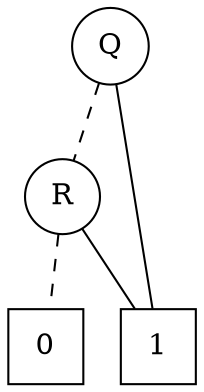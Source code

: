 digraph G {
	q [label=Q shape=circle]
	r [label=R shape=circle]
	0 [shape=square]
	1 [shape=square]
	q -> r [arrowhead=none style=dashed]
	r -> 0 [arrowhead=none style=dashed]
	q -> 1 [arrowhead=none]
	r -> 1 [arrowhead=none]
}
